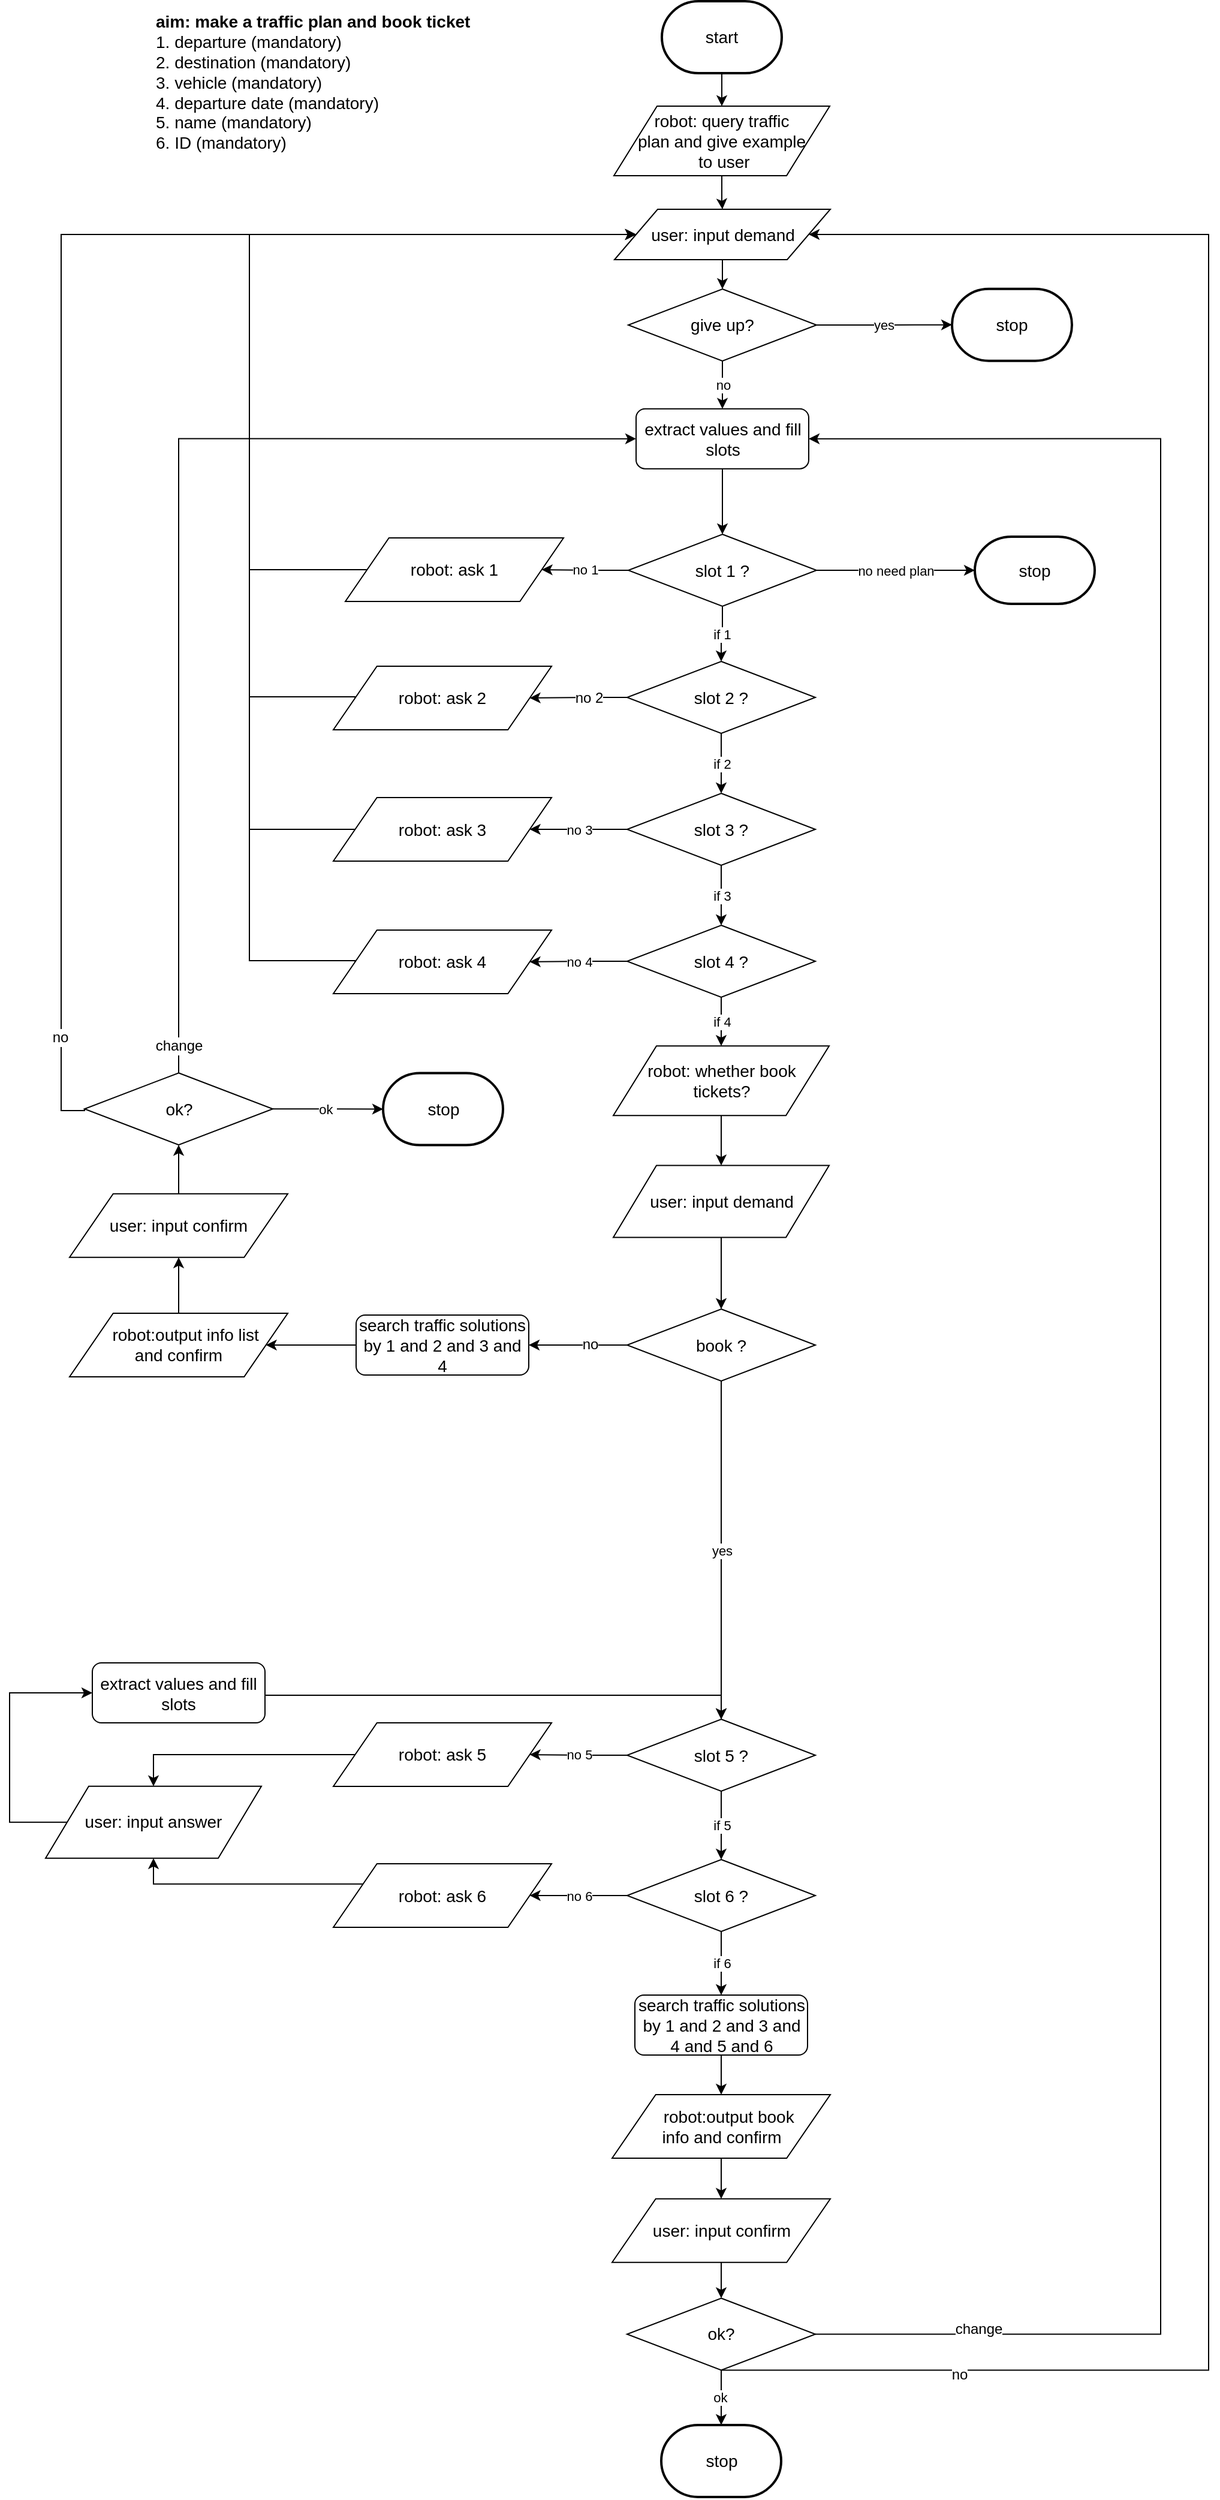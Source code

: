<mxfile version="12.0.0" type="github" pages="1"><diagram id="6r8ebwQPKGLBiBFQONnZ" name="Page-1"><mxGraphModel dx="904" dy="1369" grid="1" gridSize="10" guides="1" tooltips="1" connect="1" arrows="1" fold="1" page="1" pageScale="1" pageWidth="1169" pageHeight="827" math="0" shadow="0"><root><mxCell id="0"/><mxCell id="1" parent="0"/><mxCell id="vndDen_A82_FgcWnEU_Y-4" value="" style="edgeStyle=orthogonalEdgeStyle;rounded=0;orthogonalLoop=1;jettySize=auto;html=1;" parent="1" source="vndDen_A82_FgcWnEU_Y-1" target="vndDen_A82_FgcWnEU_Y-3" edge="1"><mxGeometry relative="1" as="geometry"/></mxCell><mxCell id="vndDen_A82_FgcWnEU_Y-1" value="&lt;span style=&quot;font-size: 14px&quot;&gt;start&lt;/span&gt;" style="strokeWidth=2;html=1;shape=mxgraph.flowchart.terminator;whiteSpace=wrap;" parent="1" vertex="1"><mxGeometry x="588" y="-99.981" width="100" height="60" as="geometry"/></mxCell><mxCell id="vndDen_A82_FgcWnEU_Y-2" value="&lt;font style=&quot;font-size: 14px&quot;&gt;&lt;b&gt;aim: make a traffic plan and book ticket&lt;/b&gt;&lt;br&gt;1. departure (mandatory)&lt;br&gt;2. destination (mandatory)&lt;br&gt;3. vehicle (mandatory)&lt;br&gt;4. departure date (mandatory)&lt;br&gt;5. name (mandatory)&lt;br&gt;6. ID (mandatory)&lt;br&gt;&lt;br&gt;&lt;/font&gt;" style="text;html=1;strokeColor=none;fillColor=none;align=left;verticalAlign=middle;whiteSpace=wrap;rounded=0;" parent="1" vertex="1"><mxGeometry x="164" y="-70" width="270" height="91" as="geometry"/></mxCell><mxCell id="vndDen_A82_FgcWnEU_Y-6" value="" style="edgeStyle=orthogonalEdgeStyle;rounded=0;orthogonalLoop=1;jettySize=auto;html=1;" parent="1" source="vndDen_A82_FgcWnEU_Y-3" target="vndDen_A82_FgcWnEU_Y-5" edge="1"><mxGeometry relative="1" as="geometry"/></mxCell><mxCell id="vndDen_A82_FgcWnEU_Y-3" value="&lt;span style=&quot;font-size: 14px ; white-space: normal&quot;&gt;robot: query traffic &lt;br&gt;plan and give example&lt;br&gt;&amp;nbsp;to user&lt;br&gt;&lt;/span&gt;" style="shape=parallelogram;perimeter=parallelogramPerimeter;whiteSpace=wrap;html=1;" parent="1" vertex="1"><mxGeometry x="548" y="-12.5" width="180" height="58" as="geometry"/></mxCell><mxCell id="f19TXx5zY4OCxn9IoFhB-2" style="edgeStyle=orthogonalEdgeStyle;rounded=0;orthogonalLoop=1;jettySize=auto;html=1;exitX=0.5;exitY=1;exitDx=0;exitDy=0;entryX=0.5;entryY=0;entryDx=0;entryDy=0;" edge="1" parent="1" source="vndDen_A82_FgcWnEU_Y-5" target="f19TXx5zY4OCxn9IoFhB-1"><mxGeometry relative="1" as="geometry"/></mxCell><mxCell id="vndDen_A82_FgcWnEU_Y-5" value="&lt;span style=&quot;font-size: 14px ; white-space: normal&quot;&gt;user: input demand&lt;/span&gt;" style="shape=parallelogram;perimeter=parallelogramPerimeter;whiteSpace=wrap;html=1;" parent="1" vertex="1"><mxGeometry x="548.5" y="73.5" width="180" height="42" as="geometry"/></mxCell><mxCell id="vndDen_A82_FgcWnEU_Y-10" value="no 1" style="edgeStyle=orthogonalEdgeStyle;rounded=0;orthogonalLoop=1;jettySize=auto;html=1;" parent="1" source="vndDen_A82_FgcWnEU_Y-7" target="vndDen_A82_FgcWnEU_Y-9" edge="1"><mxGeometry relative="1" as="geometry"/></mxCell><mxCell id="vndDen_A82_FgcWnEU_Y-14" value="if 1" style="edgeStyle=orthogonalEdgeStyle;rounded=0;orthogonalLoop=1;jettySize=auto;html=1;" parent="1" source="vndDen_A82_FgcWnEU_Y-7" target="vndDen_A82_FgcWnEU_Y-13" edge="1"><mxGeometry relative="1" as="geometry"/></mxCell><mxCell id="vndDen_A82_FgcWnEU_Y-34" value="no need plan" style="edgeStyle=orthogonalEdgeStyle;rounded=0;orthogonalLoop=1;jettySize=auto;html=1;entryX=0;entryY=0.5;entryDx=0;entryDy=0;entryPerimeter=0;" parent="1" source="vndDen_A82_FgcWnEU_Y-7" target="vndDen_A82_FgcWnEU_Y-35" edge="1"><mxGeometry relative="1" as="geometry"><mxPoint x="784" y="374.167" as="targetPoint"/></mxGeometry></mxCell><mxCell id="vndDen_A82_FgcWnEU_Y-7" value="&lt;font style=&quot;font-size: 14px&quot;&gt;slot 1 ?&lt;br&gt;&lt;/font&gt;" style="rhombus;whiteSpace=wrap;html=1;" parent="1" vertex="1"><mxGeometry x="560" y="344.5" width="157" height="60" as="geometry"/></mxCell><mxCell id="vndDen_A82_FgcWnEU_Y-12" style="edgeStyle=orthogonalEdgeStyle;rounded=0;orthogonalLoop=1;jettySize=auto;html=1;exitX=0;exitY=0.5;exitDx=0;exitDy=0;entryX=0;entryY=0.5;entryDx=0;entryDy=0;" parent="1" source="vndDen_A82_FgcWnEU_Y-9" target="vndDen_A82_FgcWnEU_Y-5" edge="1"><mxGeometry relative="1" as="geometry"><Array as="points"><mxPoint x="244" y="374"/><mxPoint x="244" y="94"/></Array></mxGeometry></mxCell><mxCell id="vndDen_A82_FgcWnEU_Y-9" value="&lt;font style=&quot;font-size: 14px&quot;&gt;robot: ask 1&lt;/font&gt;" style="shape=parallelogram;perimeter=parallelogramPerimeter;whiteSpace=wrap;html=1;" parent="1" vertex="1"><mxGeometry x="324" y="347.5" width="182" height="53" as="geometry"/></mxCell><mxCell id="vndDen_A82_FgcWnEU_Y-18" value="" style="edgeStyle=orthogonalEdgeStyle;rounded=0;orthogonalLoop=1;jettySize=auto;html=1;" parent="1" source="vndDen_A82_FgcWnEU_Y-13" target="vndDen_A82_FgcWnEU_Y-17" edge="1"><mxGeometry relative="1" as="geometry"/></mxCell><mxCell id="vndDen_A82_FgcWnEU_Y-19" value="no 2" style="text;html=1;resizable=0;points=[];align=center;verticalAlign=middle;labelBackgroundColor=#ffffff;" parent="vndDen_A82_FgcWnEU_Y-18" vertex="1" connectable="0"><mxGeometry x="-0.202" y="1" relative="1" as="geometry"><mxPoint y="-1" as="offset"/></mxGeometry></mxCell><mxCell id="vndDen_A82_FgcWnEU_Y-22" value="if 2" style="edgeStyle=orthogonalEdgeStyle;rounded=0;orthogonalLoop=1;jettySize=auto;html=1;" parent="1" source="vndDen_A82_FgcWnEU_Y-13" target="vndDen_A82_FgcWnEU_Y-21" edge="1"><mxGeometry relative="1" as="geometry"/></mxCell><mxCell id="vndDen_A82_FgcWnEU_Y-13" value="&lt;font style=&quot;font-size: 14px&quot;&gt;slot 2 ?&lt;br&gt;&lt;/font&gt;" style="rhombus;whiteSpace=wrap;html=1;" parent="1" vertex="1"><mxGeometry x="559" y="450.5" width="157" height="60" as="geometry"/></mxCell><mxCell id="vndDen_A82_FgcWnEU_Y-25" value="no 3" style="edgeStyle=orthogonalEdgeStyle;rounded=0;orthogonalLoop=1;jettySize=auto;html=1;exitX=0;exitY=0.5;exitDx=0;exitDy=0;entryX=1;entryY=0.5;entryDx=0;entryDy=0;" parent="1" source="vndDen_A82_FgcWnEU_Y-21" target="vndDen_A82_FgcWnEU_Y-24" edge="1"><mxGeometry relative="1" as="geometry"/></mxCell><mxCell id="vndDen_A82_FgcWnEU_Y-28" value="if 3" style="edgeStyle=orthogonalEdgeStyle;rounded=0;orthogonalLoop=1;jettySize=auto;html=1;" parent="1" source="vndDen_A82_FgcWnEU_Y-21" target="vndDen_A82_FgcWnEU_Y-27" edge="1"><mxGeometry relative="1" as="geometry"/></mxCell><mxCell id="vndDen_A82_FgcWnEU_Y-21" value="&lt;font style=&quot;font-size: 14px&quot;&gt;slot 3 ?&lt;br&gt;&lt;/font&gt;" style="rhombus;whiteSpace=wrap;html=1;" parent="1" vertex="1"><mxGeometry x="559" y="560.5" width="157" height="60" as="geometry"/></mxCell><mxCell id="vndDen_A82_FgcWnEU_Y-30" value="no 4" style="edgeStyle=orthogonalEdgeStyle;rounded=0;orthogonalLoop=1;jettySize=auto;html=1;" parent="1" source="vndDen_A82_FgcWnEU_Y-27" target="vndDen_A82_FgcWnEU_Y-29" edge="1"><mxGeometry relative="1" as="geometry"/></mxCell><mxCell id="vndDen_A82_FgcWnEU_Y-38" value="if 4" style="edgeStyle=orthogonalEdgeStyle;rounded=0;orthogonalLoop=1;jettySize=auto;html=1;" parent="1" source="vndDen_A82_FgcWnEU_Y-27" target="vndDen_A82_FgcWnEU_Y-32" edge="1"><mxGeometry relative="1" as="geometry"/></mxCell><mxCell id="vndDen_A82_FgcWnEU_Y-27" value="&lt;font style=&quot;font-size: 14px&quot;&gt;slot 4 ?&lt;br&gt;&lt;/font&gt;" style="rhombus;whiteSpace=wrap;html=1;" parent="1" vertex="1"><mxGeometry x="559" y="670.5" width="157" height="60" as="geometry"/></mxCell><mxCell id="vndDen_A82_FgcWnEU_Y-20" style="edgeStyle=orthogonalEdgeStyle;rounded=0;orthogonalLoop=1;jettySize=auto;html=1;exitX=0;exitY=0.5;exitDx=0;exitDy=0;entryX=0;entryY=0.5;entryDx=0;entryDy=0;" parent="1" source="vndDen_A82_FgcWnEU_Y-17" target="vndDen_A82_FgcWnEU_Y-5" edge="1"><mxGeometry relative="1" as="geometry"><Array as="points"><mxPoint x="332" y="480"/><mxPoint x="244" y="480"/><mxPoint x="244" y="94"/></Array></mxGeometry></mxCell><mxCell id="vndDen_A82_FgcWnEU_Y-17" value="&lt;font style=&quot;font-size: 14px&quot;&gt;robot: ask 2&lt;/font&gt;" style="shape=parallelogram;perimeter=parallelogramPerimeter;whiteSpace=wrap;html=1;" parent="1" vertex="1"><mxGeometry x="314" y="454.5" width="182" height="53" as="geometry"/></mxCell><mxCell id="vndDen_A82_FgcWnEU_Y-26" style="edgeStyle=orthogonalEdgeStyle;rounded=0;orthogonalLoop=1;jettySize=auto;html=1;exitX=0;exitY=0.5;exitDx=0;exitDy=0;entryX=0;entryY=0.5;entryDx=0;entryDy=0;" parent="1" source="vndDen_A82_FgcWnEU_Y-24" target="vndDen_A82_FgcWnEU_Y-5" edge="1"><mxGeometry relative="1" as="geometry"><Array as="points"><mxPoint x="244" y="590"/><mxPoint x="244" y="94"/></Array></mxGeometry></mxCell><mxCell id="vndDen_A82_FgcWnEU_Y-24" value="&lt;font style=&quot;font-size: 14px&quot;&gt;robot: ask 3&lt;/font&gt;" style="shape=parallelogram;perimeter=parallelogramPerimeter;whiteSpace=wrap;html=1;" parent="1" vertex="1"><mxGeometry x="314" y="564" width="182" height="53" as="geometry"/></mxCell><mxCell id="vndDen_A82_FgcWnEU_Y-31" style="edgeStyle=orthogonalEdgeStyle;rounded=0;orthogonalLoop=1;jettySize=auto;html=1;exitX=0;exitY=0.5;exitDx=0;exitDy=0;entryX=0;entryY=0.5;entryDx=0;entryDy=0;" parent="1" source="vndDen_A82_FgcWnEU_Y-29" target="vndDen_A82_FgcWnEU_Y-5" edge="1"><mxGeometry relative="1" as="geometry"><Array as="points"><mxPoint x="332" y="700"/><mxPoint x="244" y="700"/><mxPoint x="244" y="94"/></Array></mxGeometry></mxCell><mxCell id="vndDen_A82_FgcWnEU_Y-29" value="&lt;font style=&quot;font-size: 14px&quot;&gt;robot: ask 4&lt;/font&gt;" style="shape=parallelogram;perimeter=parallelogramPerimeter;whiteSpace=wrap;html=1;" parent="1" vertex="1"><mxGeometry x="314" y="674.5" width="182" height="53" as="geometry"/></mxCell><mxCell id="vndDen_A82_FgcWnEU_Y-39" value="" style="edgeStyle=orthogonalEdgeStyle;rounded=0;orthogonalLoop=1;jettySize=auto;html=1;" parent="1" source="vndDen_A82_FgcWnEU_Y-32" target="vndDen_A82_FgcWnEU_Y-37" edge="1"><mxGeometry relative="1" as="geometry"/></mxCell><mxCell id="vndDen_A82_FgcWnEU_Y-32" value="&lt;span style=&quot;font-size: 14px ; white-space: normal&quot;&gt;robot: whether book &lt;br&gt;tickets?&lt;br&gt;&lt;/span&gt;" style="shape=parallelogram;perimeter=parallelogramPerimeter;whiteSpace=wrap;html=1;" parent="1" vertex="1"><mxGeometry x="547.5" y="771.117" width="180" height="58" as="geometry"/></mxCell><mxCell id="vndDen_A82_FgcWnEU_Y-35" value="&lt;font style=&quot;font-size: 14px&quot;&gt;stop&lt;/font&gt;" style="strokeWidth=2;html=1;shape=mxgraph.flowchart.terminator;whiteSpace=wrap;" parent="1" vertex="1"><mxGeometry x="849" y="346.5" width="100" height="56" as="geometry"/></mxCell><mxCell id="vndDen_A82_FgcWnEU_Y-41" value="" style="edgeStyle=orthogonalEdgeStyle;rounded=0;orthogonalLoop=1;jettySize=auto;html=1;" parent="1" source="vndDen_A82_FgcWnEU_Y-37" target="vndDen_A82_FgcWnEU_Y-40" edge="1"><mxGeometry relative="1" as="geometry"/></mxCell><mxCell id="vndDen_A82_FgcWnEU_Y-37" value="&lt;span style=&quot;font-size: 14px ; white-space: normal&quot;&gt;user: input demand&lt;/span&gt;" style="shape=parallelogram;perimeter=parallelogramPerimeter;whiteSpace=wrap;html=1;" parent="1" vertex="1"><mxGeometry x="547.5" y="870.735" width="180" height="60" as="geometry"/></mxCell><mxCell id="vndDen_A82_FgcWnEU_Y-44" value="yes" style="edgeStyle=orthogonalEdgeStyle;rounded=0;orthogonalLoop=1;jettySize=auto;html=1;" parent="1" source="vndDen_A82_FgcWnEU_Y-40" target="vndDen_A82_FgcWnEU_Y-43" edge="1"><mxGeometry relative="1" as="geometry"/></mxCell><mxCell id="vndDen_A82_FgcWnEU_Y-64" value="" style="edgeStyle=orthogonalEdgeStyle;rounded=0;orthogonalLoop=1;jettySize=auto;html=1;entryX=1;entryY=0.5;entryDx=0;entryDy=0;" parent="1" source="vndDen_A82_FgcWnEU_Y-40" target="vndDen_A82_FgcWnEU_Y-80" edge="1"><mxGeometry relative="1" as="geometry"/></mxCell><mxCell id="vndDen_A82_FgcWnEU_Y-79" value="no" style="text;html=1;resizable=0;points=[];align=center;verticalAlign=middle;labelBackgroundColor=#ffffff;" parent="vndDen_A82_FgcWnEU_Y-64" vertex="1" connectable="0"><mxGeometry x="-0.244" y="-1" relative="1" as="geometry"><mxPoint as="offset"/></mxGeometry></mxCell><mxCell id="vndDen_A82_FgcWnEU_Y-40" value="&lt;font style=&quot;font-size: 14px&quot;&gt;book ?&lt;br&gt;&lt;/font&gt;" style="rhombus;whiteSpace=wrap;html=1;" parent="1" vertex="1"><mxGeometry x="559" y="990.5" width="157" height="60" as="geometry"/></mxCell><mxCell id="vndDen_A82_FgcWnEU_Y-51" style="edgeStyle=orthogonalEdgeStyle;rounded=0;orthogonalLoop=1;jettySize=auto;html=1;exitX=0;exitY=0.5;exitDx=0;exitDy=0;entryX=0.5;entryY=0;entryDx=0;entryDy=0;" parent="1" source="vndDen_A82_FgcWnEU_Y-42" target="vndDen_A82_FgcWnEU_Y-50" edge="1"><mxGeometry relative="1" as="geometry"/></mxCell><mxCell id="vndDen_A82_FgcWnEU_Y-42" value="&lt;font style=&quot;font-size: 14px&quot;&gt;robot: ask 5&lt;/font&gt;" style="shape=parallelogram;perimeter=parallelogramPerimeter;whiteSpace=wrap;html=1;" parent="1" vertex="1"><mxGeometry x="314" y="1335.5" width="182" height="53" as="geometry"/></mxCell><mxCell id="vndDen_A82_FgcWnEU_Y-45" value="no 5" style="edgeStyle=orthogonalEdgeStyle;rounded=0;orthogonalLoop=1;jettySize=auto;html=1;" parent="1" source="vndDen_A82_FgcWnEU_Y-43" target="vndDen_A82_FgcWnEU_Y-42" edge="1"><mxGeometry relative="1" as="geometry"/></mxCell><mxCell id="vndDen_A82_FgcWnEU_Y-47" value="if 5" style="edgeStyle=orthogonalEdgeStyle;rounded=0;orthogonalLoop=1;jettySize=auto;html=1;" parent="1" source="vndDen_A82_FgcWnEU_Y-43" target="vndDen_A82_FgcWnEU_Y-46" edge="1"><mxGeometry relative="1" as="geometry"/></mxCell><mxCell id="vndDen_A82_FgcWnEU_Y-43" value="&lt;font style=&quot;font-size: 14px&quot;&gt;slot 5 ?&lt;br&gt;&lt;/font&gt;" style="rhombus;whiteSpace=wrap;html=1;" parent="1" vertex="1"><mxGeometry x="559" y="1332.5" width="157" height="60" as="geometry"/></mxCell><mxCell id="vndDen_A82_FgcWnEU_Y-49" value="no 6" style="edgeStyle=orthogonalEdgeStyle;rounded=0;orthogonalLoop=1;jettySize=auto;html=1;" parent="1" source="vndDen_A82_FgcWnEU_Y-46" target="vndDen_A82_FgcWnEU_Y-48" edge="1"><mxGeometry relative="1" as="geometry"/></mxCell><mxCell id="vndDen_A82_FgcWnEU_Y-55" value="if 6" style="edgeStyle=orthogonalEdgeStyle;rounded=0;orthogonalLoop=1;jettySize=auto;html=1;" parent="1" source="vndDen_A82_FgcWnEU_Y-46" target="vndDen_A82_FgcWnEU_Y-82" edge="1"><mxGeometry relative="1" as="geometry"/></mxCell><mxCell id="vndDen_A82_FgcWnEU_Y-46" value="&lt;font style=&quot;font-size: 14px&quot;&gt;slot 6 ?&lt;br&gt;&lt;/font&gt;" style="rhombus;whiteSpace=wrap;html=1;" parent="1" vertex="1"><mxGeometry x="559" y="1449.5" width="157" height="60" as="geometry"/></mxCell><mxCell id="vndDen_A82_FgcWnEU_Y-52" style="edgeStyle=orthogonalEdgeStyle;rounded=0;orthogonalLoop=1;jettySize=auto;html=1;exitX=0;exitY=0.25;exitDx=0;exitDy=0;entryX=0.5;entryY=1;entryDx=0;entryDy=0;" parent="1" source="vndDen_A82_FgcWnEU_Y-48" target="vndDen_A82_FgcWnEU_Y-50" edge="1"><mxGeometry relative="1" as="geometry"/></mxCell><mxCell id="vndDen_A82_FgcWnEU_Y-48" value="&lt;font style=&quot;font-size: 14px&quot;&gt;robot: ask 6&lt;/font&gt;" style="shape=parallelogram;perimeter=parallelogramPerimeter;whiteSpace=wrap;html=1;" parent="1" vertex="1"><mxGeometry x="314" y="1453" width="182" height="53" as="geometry"/></mxCell><mxCell id="vndDen_A82_FgcWnEU_Y-53" style="edgeStyle=orthogonalEdgeStyle;rounded=0;orthogonalLoop=1;jettySize=auto;html=1;exitX=0;exitY=0.5;exitDx=0;exitDy=0;entryX=0.5;entryY=0;entryDx=0;entryDy=0;" parent="1" source="vndDen_A82_FgcWnEU_Y-84" target="vndDen_A82_FgcWnEU_Y-43" edge="1"><mxGeometry relative="1" as="geometry"><Array as="points"><mxPoint x="637" y="1312.5"/></Array></mxGeometry></mxCell><mxCell id="vndDen_A82_FgcWnEU_Y-50" value="&lt;span style=&quot;font-size: 14px ; white-space: normal&quot;&gt;user: input answer&lt;/span&gt;" style="shape=parallelogram;perimeter=parallelogramPerimeter;whiteSpace=wrap;html=1;" parent="1" vertex="1"><mxGeometry x="74" y="1388.371" width="180" height="60" as="geometry"/></mxCell><mxCell id="vndDen_A82_FgcWnEU_Y-57" value="" style="edgeStyle=orthogonalEdgeStyle;rounded=0;orthogonalLoop=1;jettySize=auto;html=1;" parent="1" source="vndDen_A82_FgcWnEU_Y-54" target="vndDen_A82_FgcWnEU_Y-56" edge="1"><mxGeometry relative="1" as="geometry"/></mxCell><mxCell id="vndDen_A82_FgcWnEU_Y-54" value="&lt;span style=&quot;font-size: 14px&quot;&gt;&amp;nbsp; &amp;nbsp;robot:output book&lt;br&gt;info and confirm&lt;/span&gt;" style="shape=parallelogram;perimeter=parallelogramPerimeter;whiteSpace=wrap;html=1;" parent="1" vertex="1"><mxGeometry x="546.5" y="1645.486" width="182" height="53" as="geometry"/></mxCell><mxCell id="vndDen_A82_FgcWnEU_Y-59" value="" style="edgeStyle=orthogonalEdgeStyle;rounded=0;orthogonalLoop=1;jettySize=auto;html=1;" parent="1" source="vndDen_A82_FgcWnEU_Y-56" target="vndDen_A82_FgcWnEU_Y-58" edge="1"><mxGeometry relative="1" as="geometry"/></mxCell><mxCell id="vndDen_A82_FgcWnEU_Y-56" value="&lt;span style=&quot;font-size: 14px&quot;&gt;user: input confirm&lt;/span&gt;" style="shape=parallelogram;perimeter=parallelogramPerimeter;whiteSpace=wrap;html=1;" parent="1" vertex="1"><mxGeometry x="546.5" y="1732.371" width="182" height="53" as="geometry"/></mxCell><mxCell id="vndDen_A82_FgcWnEU_Y-61" value="ok&amp;nbsp;" style="edgeStyle=orthogonalEdgeStyle;rounded=0;orthogonalLoop=1;jettySize=auto;html=1;" parent="1" source="vndDen_A82_FgcWnEU_Y-58" target="vndDen_A82_FgcWnEU_Y-60" edge="1"><mxGeometry relative="1" as="geometry"/></mxCell><mxCell id="vndDen_A82_FgcWnEU_Y-74" style="edgeStyle=orthogonalEdgeStyle;rounded=0;orthogonalLoop=1;jettySize=auto;html=1;exitX=0.5;exitY=1;exitDx=0;exitDy=0;entryX=1;entryY=0.5;entryDx=0;entryDy=0;" parent="1" source="vndDen_A82_FgcWnEU_Y-58" target="vndDen_A82_FgcWnEU_Y-5" edge="1"><mxGeometry relative="1" as="geometry"><Array as="points"><mxPoint x="1044" y="1876"/><mxPoint x="1044" y="95"/></Array></mxGeometry></mxCell><mxCell id="vndDen_A82_FgcWnEU_Y-77" value="no" style="text;html=1;resizable=0;points=[];align=center;verticalAlign=middle;labelBackgroundColor=#ffffff;" parent="vndDen_A82_FgcWnEU_Y-74" vertex="1" connectable="0"><mxGeometry x="-0.843" y="-4" relative="1" as="geometry"><mxPoint as="offset"/></mxGeometry></mxCell><mxCell id="vndDen_A82_FgcWnEU_Y-75" style="edgeStyle=orthogonalEdgeStyle;rounded=0;orthogonalLoop=1;jettySize=auto;html=1;exitX=1;exitY=0.5;exitDx=0;exitDy=0;entryX=1;entryY=0.5;entryDx=0;entryDy=0;" parent="1" source="vndDen_A82_FgcWnEU_Y-58" target="vndDen_A82_FgcWnEU_Y-86" edge="1"><mxGeometry relative="1" as="geometry"><Array as="points"><mxPoint x="1004" y="1845"/><mxPoint x="1004" y="265"/></Array></mxGeometry></mxCell><mxCell id="vndDen_A82_FgcWnEU_Y-76" value="change" style="text;html=1;resizable=0;points=[];align=center;verticalAlign=middle;labelBackgroundColor=#ffffff;" parent="vndDen_A82_FgcWnEU_Y-75" vertex="1" connectable="0"><mxGeometry x="-0.874" y="4" relative="1" as="geometry"><mxPoint as="offset"/></mxGeometry></mxCell><mxCell id="vndDen_A82_FgcWnEU_Y-58" value="&lt;font style=&quot;font-size: 14px&quot;&gt;ok?&lt;br&gt;&lt;/font&gt;" style="rhombus;whiteSpace=wrap;html=1;" parent="1" vertex="1"><mxGeometry x="559" y="1815.229" width="157" height="60" as="geometry"/></mxCell><mxCell id="vndDen_A82_FgcWnEU_Y-60" value="&lt;font style=&quot;font-size: 14px&quot;&gt;stop&lt;/font&gt;" style="strokeWidth=2;html=1;shape=mxgraph.flowchart.terminator;whiteSpace=wrap;" parent="1" vertex="1"><mxGeometry x="587.5" y="1920.986" width="100" height="60" as="geometry"/></mxCell><mxCell id="vndDen_A82_FgcWnEU_Y-62" value="&lt;font style=&quot;font-size: 14px&quot;&gt;stop&lt;/font&gt;" style="strokeWidth=2;html=1;shape=mxgraph.flowchart.terminator;whiteSpace=wrap;" parent="1" vertex="1"><mxGeometry x="355.5" y="793.77" width="100" height="60" as="geometry"/></mxCell><mxCell id="vndDen_A82_FgcWnEU_Y-66" value="" style="edgeStyle=orthogonalEdgeStyle;rounded=0;orthogonalLoop=1;jettySize=auto;html=1;" parent="1" source="vndDen_A82_FgcWnEU_Y-63" target="vndDen_A82_FgcWnEU_Y-65" edge="1"><mxGeometry relative="1" as="geometry"/></mxCell><mxCell id="vndDen_A82_FgcWnEU_Y-63" value="&lt;span style=&quot;font-size: 14px&quot;&gt;&amp;nbsp; &amp;nbsp;robot:output&amp;nbsp;info list &lt;br&gt;and confirm&lt;/span&gt;" style="shape=parallelogram;perimeter=parallelogramPerimeter;whiteSpace=wrap;html=1;" parent="1" vertex="1"><mxGeometry x="94" y="993.986" width="182" height="53" as="geometry"/></mxCell><mxCell id="vndDen_A82_FgcWnEU_Y-68" value="" style="edgeStyle=orthogonalEdgeStyle;rounded=0;orthogonalLoop=1;jettySize=auto;html=1;" parent="1" source="vndDen_A82_FgcWnEU_Y-65" target="vndDen_A82_FgcWnEU_Y-67" edge="1"><mxGeometry relative="1" as="geometry"/></mxCell><mxCell id="vndDen_A82_FgcWnEU_Y-65" value="&lt;span style=&quot;font-size: 14px&quot;&gt;user: input confirm&lt;/span&gt;" style="shape=parallelogram;perimeter=parallelogramPerimeter;whiteSpace=wrap;html=1;" parent="1" vertex="1"><mxGeometry x="94" y="894.371" width="182" height="53" as="geometry"/></mxCell><mxCell id="vndDen_A82_FgcWnEU_Y-69" value="ok&amp;nbsp;" style="edgeStyle=orthogonalEdgeStyle;rounded=0;orthogonalLoop=1;jettySize=auto;html=1;" parent="1" source="vndDen_A82_FgcWnEU_Y-67" target="vndDen_A82_FgcWnEU_Y-62" edge="1"><mxGeometry relative="1" as="geometry"/></mxCell><mxCell id="vndDen_A82_FgcWnEU_Y-70" style="edgeStyle=orthogonalEdgeStyle;rounded=0;orthogonalLoop=1;jettySize=auto;html=1;exitX=0.5;exitY=0;exitDx=0;exitDy=0;entryX=0;entryY=0.5;entryDx=0;entryDy=0;" parent="1" source="vndDen_A82_FgcWnEU_Y-67" target="vndDen_A82_FgcWnEU_Y-86" edge="1"><mxGeometry relative="1" as="geometry"/></mxCell><mxCell id="vndDen_A82_FgcWnEU_Y-71" value="change" style="text;html=1;resizable=0;points=[];align=center;verticalAlign=middle;labelBackgroundColor=#ffffff;" parent="vndDen_A82_FgcWnEU_Y-70" vertex="1" connectable="0"><mxGeometry x="-0.951" relative="1" as="geometry"><mxPoint as="offset"/></mxGeometry></mxCell><mxCell id="vndDen_A82_FgcWnEU_Y-72" style="edgeStyle=orthogonalEdgeStyle;rounded=0;orthogonalLoop=1;jettySize=auto;html=1;exitX=0;exitY=0.5;exitDx=0;exitDy=0;entryX=0;entryY=0.5;entryDx=0;entryDy=0;" parent="1" source="vndDen_A82_FgcWnEU_Y-67" target="vndDen_A82_FgcWnEU_Y-5" edge="1"><mxGeometry relative="1" as="geometry"><Array as="points"><mxPoint x="107" y="825"/><mxPoint x="87" y="825"/><mxPoint x="87" y="94"/></Array></mxGeometry></mxCell><mxCell id="vndDen_A82_FgcWnEU_Y-73" value="no" style="text;html=1;resizable=0;points=[];align=center;verticalAlign=middle;labelBackgroundColor=#ffffff;" parent="vndDen_A82_FgcWnEU_Y-72" vertex="1" connectable="0"><mxGeometry x="-0.866" y="1" relative="1" as="geometry"><mxPoint as="offset"/></mxGeometry></mxCell><mxCell id="vndDen_A82_FgcWnEU_Y-67" value="&lt;font style=&quot;font-size: 14px&quot;&gt;ok?&lt;br&gt;&lt;/font&gt;" style="rhombus;whiteSpace=wrap;html=1;" parent="1" vertex="1"><mxGeometry x="106.5" y="793.6" width="157" height="60" as="geometry"/></mxCell><mxCell id="vndDen_A82_FgcWnEU_Y-81" value="" style="edgeStyle=orthogonalEdgeStyle;rounded=0;orthogonalLoop=1;jettySize=auto;html=1;" parent="1" source="vndDen_A82_FgcWnEU_Y-80" target="vndDen_A82_FgcWnEU_Y-63" edge="1"><mxGeometry relative="1" as="geometry"/></mxCell><mxCell id="vndDen_A82_FgcWnEU_Y-80" value="&lt;font style=&quot;font-size: 14px&quot;&gt;search traffic solutions by 1 and 2 and 3 and 4&lt;/font&gt;" style="rounded=1;whiteSpace=wrap;html=1;" parent="1" vertex="1"><mxGeometry x="333" y="995.5" width="144" height="50" as="geometry"/></mxCell><mxCell id="vndDen_A82_FgcWnEU_Y-83" value="" style="edgeStyle=orthogonalEdgeStyle;rounded=0;orthogonalLoop=1;jettySize=auto;html=1;" parent="1" source="vndDen_A82_FgcWnEU_Y-82" target="vndDen_A82_FgcWnEU_Y-54" edge="1"><mxGeometry relative="1" as="geometry"/></mxCell><mxCell id="vndDen_A82_FgcWnEU_Y-82" value="&lt;font style=&quot;font-size: 14px&quot;&gt;search traffic solutions by 1 and 2 and 3 and 4 and 5 and 6&lt;/font&gt;" style="rounded=1;whiteSpace=wrap;html=1;" parent="1" vertex="1"><mxGeometry x="565.5" y="1562.5" width="144" height="50" as="geometry"/></mxCell><mxCell id="vndDen_A82_FgcWnEU_Y-84" value="&lt;font style=&quot;font-size: 14px&quot;&gt;extract values and fill slots&lt;/font&gt;" style="rounded=1;whiteSpace=wrap;html=1;" parent="1" vertex="1"><mxGeometry x="113" y="1285.5" width="144" height="50" as="geometry"/></mxCell><mxCell id="vndDen_A82_FgcWnEU_Y-85" style="edgeStyle=orthogonalEdgeStyle;rounded=0;orthogonalLoop=1;jettySize=auto;html=1;exitX=0;exitY=0.5;exitDx=0;exitDy=0;entryX=0;entryY=0.5;entryDx=0;entryDy=0;" parent="1" source="vndDen_A82_FgcWnEU_Y-50" target="vndDen_A82_FgcWnEU_Y-84" edge="1"><mxGeometry relative="1" as="geometry"><mxPoint x="92" y="1417.882" as="sourcePoint"/><mxPoint x="110" y="1312" as="targetPoint"/><Array as="points"><mxPoint x="92" y="1419"/><mxPoint x="44" y="1419"/><mxPoint x="44" y="1310"/></Array></mxGeometry></mxCell><mxCell id="vndDen_A82_FgcWnEU_Y-88" style="edgeStyle=orthogonalEdgeStyle;rounded=0;orthogonalLoop=1;jettySize=auto;html=1;exitX=0.5;exitY=1;exitDx=0;exitDy=0;entryX=0.5;entryY=0;entryDx=0;entryDy=0;" parent="1" source="vndDen_A82_FgcWnEU_Y-86" target="vndDen_A82_FgcWnEU_Y-7" edge="1"><mxGeometry relative="1" as="geometry"/></mxCell><mxCell id="vndDen_A82_FgcWnEU_Y-86" value="&lt;font style=&quot;font-size: 14px&quot;&gt;extract values and fill slots&lt;/font&gt;" style="rounded=1;whiteSpace=wrap;html=1;" parent="1" vertex="1"><mxGeometry x="566.5" y="239.843" width="144" height="50" as="geometry"/></mxCell><mxCell id="f19TXx5zY4OCxn9IoFhB-3" value="no" style="edgeStyle=orthogonalEdgeStyle;rounded=0;orthogonalLoop=1;jettySize=auto;html=1;exitX=0.5;exitY=1;exitDx=0;exitDy=0;" edge="1" parent="1" source="f19TXx5zY4OCxn9IoFhB-1" target="vndDen_A82_FgcWnEU_Y-86"><mxGeometry relative="1" as="geometry"/></mxCell><mxCell id="f19TXx5zY4OCxn9IoFhB-5" value="yes" style="edgeStyle=orthogonalEdgeStyle;rounded=0;orthogonalLoop=1;jettySize=auto;html=1;exitX=1;exitY=0.5;exitDx=0;exitDy=0;" edge="1" parent="1" source="f19TXx5zY4OCxn9IoFhB-1" target="f19TXx5zY4OCxn9IoFhB-4"><mxGeometry relative="1" as="geometry"/></mxCell><mxCell id="f19TXx5zY4OCxn9IoFhB-1" value="&lt;font style=&quot;font-size: 14px&quot;&gt;give up?&lt;br&gt;&lt;/font&gt;" style="rhombus;whiteSpace=wrap;html=1;" vertex="1" parent="1"><mxGeometry x="560" y="140" width="157" height="60" as="geometry"/></mxCell><mxCell id="f19TXx5zY4OCxn9IoFhB-4" value="&lt;font style=&quot;font-size: 14px&quot;&gt;stop&lt;/font&gt;" style="strokeWidth=2;html=1;shape=mxgraph.flowchart.terminator;whiteSpace=wrap;" vertex="1" parent="1"><mxGeometry x="830" y="139.833" width="100" height="60" as="geometry"/></mxCell></root></mxGraphModel></diagram></mxfile>